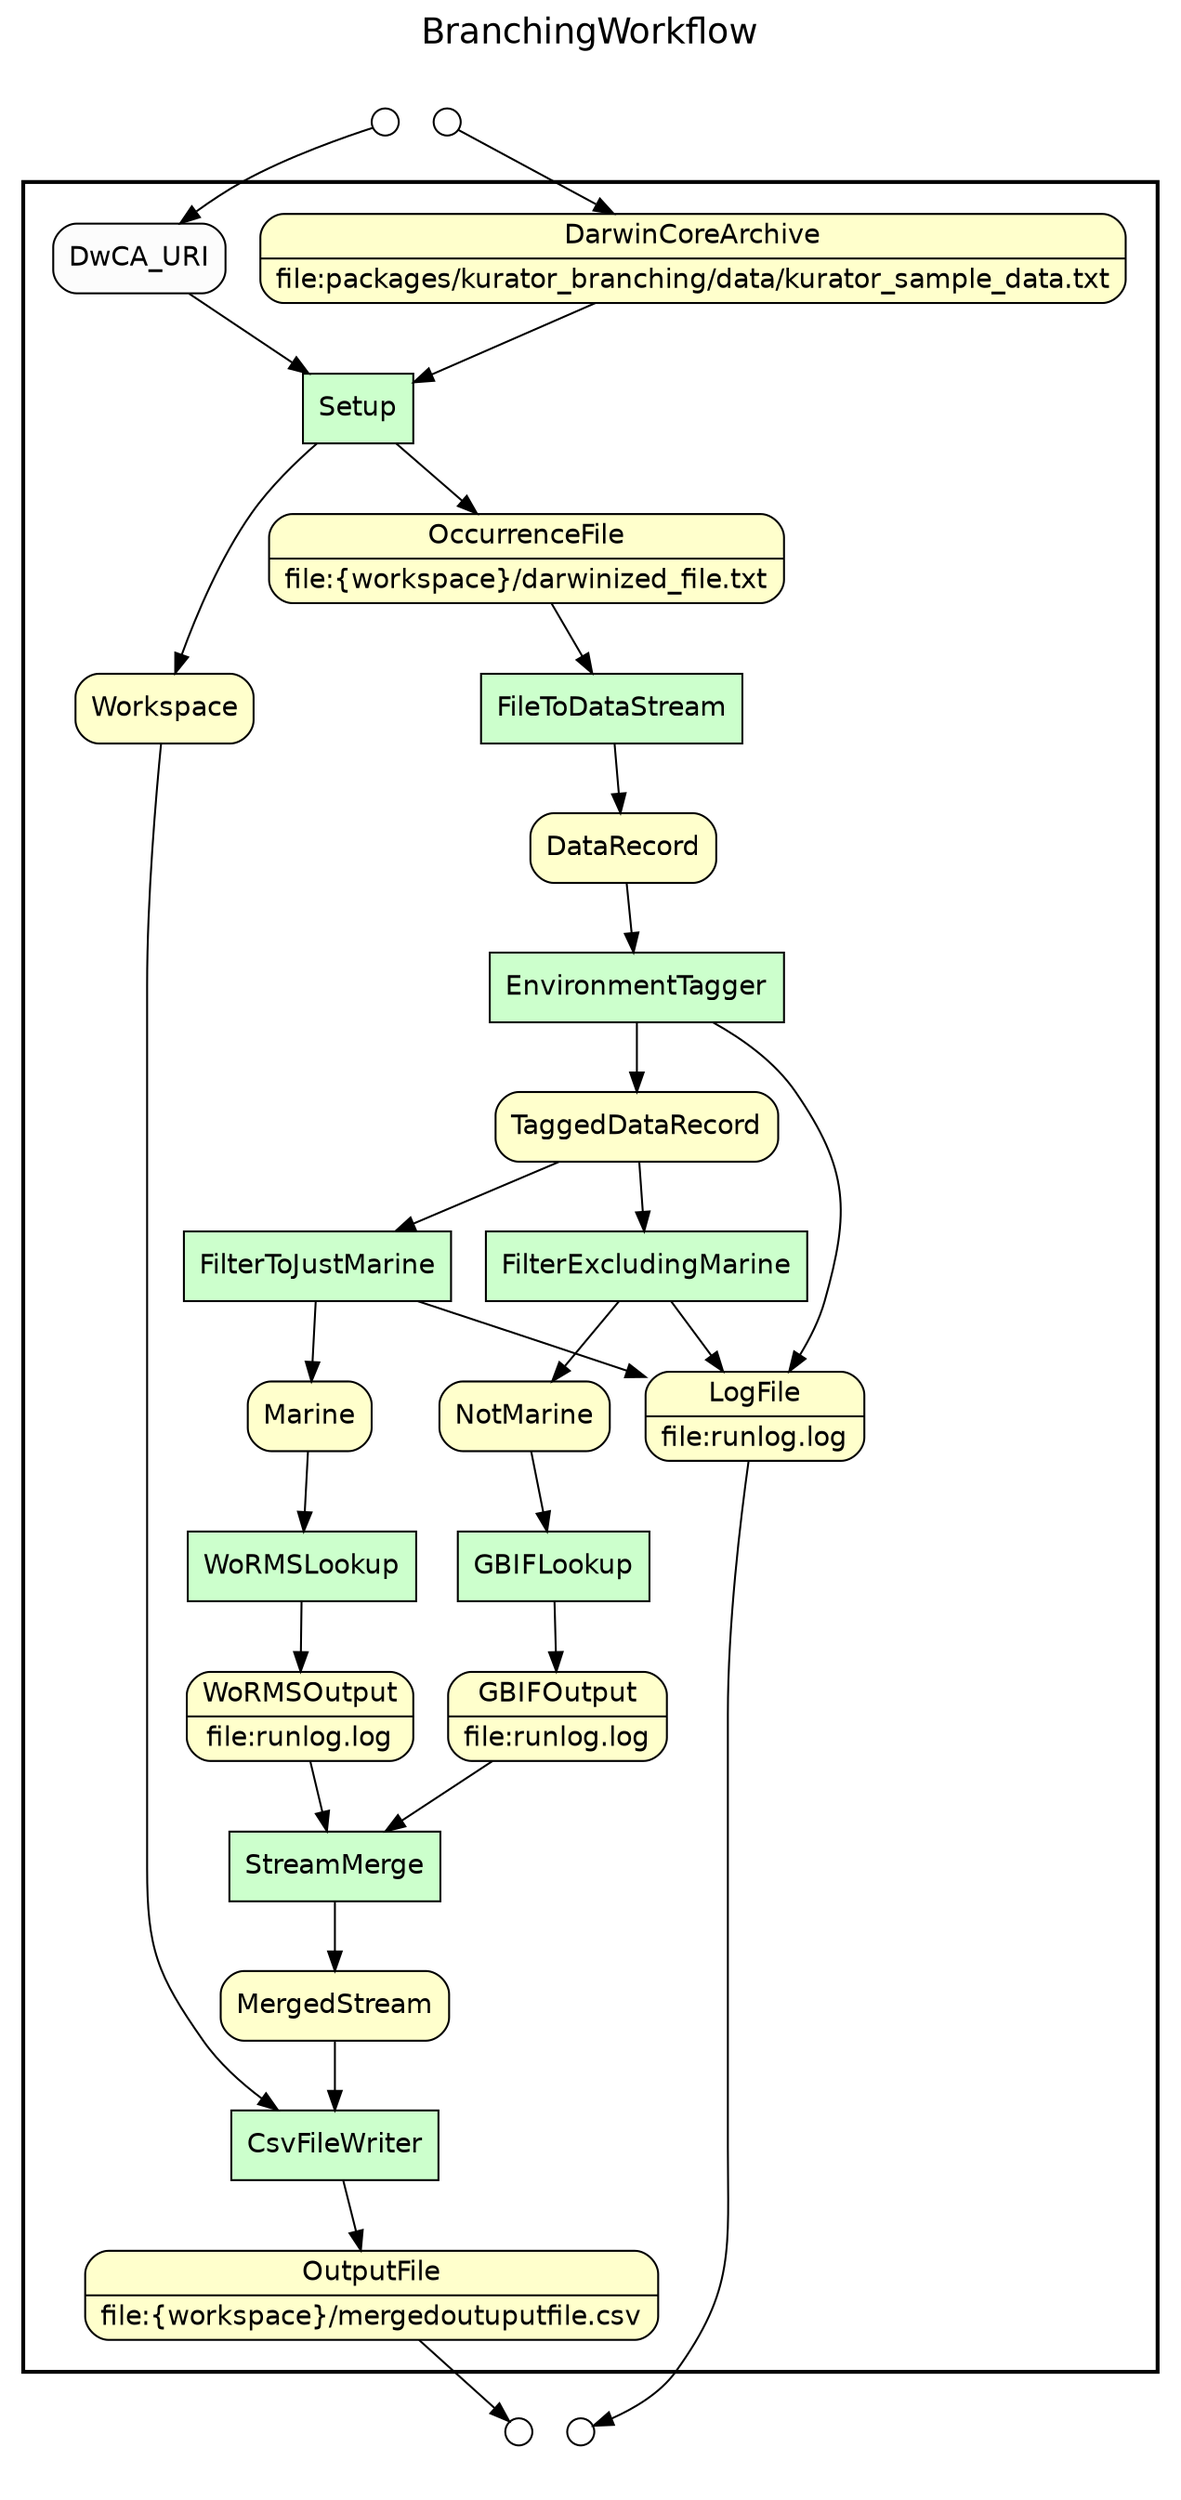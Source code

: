 
/* Start of top-level graph */
digraph Workflow {
rankdir=TB

/* Title for graph */
fontname=Helvetica; fontsize=18; labelloc=t
label=BranchingWorkflow

/* Start of double cluster for drawing box around nodes in workflow */
subgraph cluster_workflow_box_outer { label=""; color=black; penwidth=2
subgraph cluster_workflow_box_inner { label=""; penwidth=0

/* Style for nodes representing atomic programs in workflow */
node[shape=box style=filled fillcolor="#CCFFCC" peripheries=1 fontname=Helvetica]

/* Nodes representing atomic programs in workflow */
Setup
FileToDataStream
EnvironmentTagger
FilterToJustMarine
FilterExcludingMarine
WoRMSLookup
GBIFLookup
StreamMerge
CsvFileWriter

/* Style for nodes representing non-parameter data channels in workflow */
node[shape=box style="rounded,filled" fillcolor="#FFFFCC" peripheries=1 fontname=Helvetica]

/* Nodes for non-parameter data channels in workflow */
DarwinCoreArchive [shape=record rankdir=LR label="{<f0> DarwinCoreArchive |<f1> file\:packages/kurator_branching/data/kurator_sample_data.txt}"];
OccurrenceFile [shape=record rankdir=LR label="{<f0> OccurrenceFile |<f1> file\:\{workspace\}/darwinized_file.txt}"];
DataRecord
TaggedDataRecord
Marine
NotMarine
GBIFOutput [shape=record rankdir=LR label="{<f0> GBIFOutput |<f1> file\:runlog.log}"];
WoRMSOutput [shape=record rankdir=LR label="{<f0> WoRMSOutput |<f1> file\:runlog.log}"];
Workspace
MergedStream
OutputFile [shape=record rankdir=LR label="{<f0> OutputFile |<f1> file\:\{workspace\}/mergedoutuputfile.csv}"];
LogFile [shape=record rankdir=LR label="{<f0> LogFile |<f1> file\:runlog.log}"];

/* Style for nodes representing parameter channels in workflow */
node[shape=box style="rounded,filled" fillcolor="#FCFCFC" peripheries=1 fontname=Helvetica]

/* Nodes representing parameter channels in workflow */
DwCA_URI

/* Edges representing connections between programs and channels */
Setup -> Workspace
Setup -> OccurrenceFile
DwCA_URI -> Setup
DarwinCoreArchive -> Setup
FileToDataStream -> DataRecord
OccurrenceFile -> FileToDataStream
EnvironmentTagger -> LogFile
EnvironmentTagger -> TaggedDataRecord
DataRecord -> EnvironmentTagger
FilterToJustMarine -> LogFile
FilterToJustMarine -> Marine
TaggedDataRecord -> FilterToJustMarine
FilterExcludingMarine -> LogFile
FilterExcludingMarine -> NotMarine
TaggedDataRecord -> FilterExcludingMarine
WoRMSLookup -> WoRMSOutput
Marine -> WoRMSLookup
GBIFLookup -> GBIFOutput
NotMarine -> GBIFLookup
StreamMerge -> MergedStream
GBIFOutput -> StreamMerge
WoRMSOutput -> StreamMerge
CsvFileWriter -> OutputFile
Workspace -> CsvFileWriter
MergedStream -> CsvFileWriter

/* End of double cluster for drawing box around nodes in workflow */
}}

/* Hidden double-cluster for grouping workflow input ports */
subgraph cluster_input_ports_group_outer { label=""; penwidth=0
subgraph cluster_input_ports_group_inner { label=""; penwidth=0

/* Style for nodes representing workflow input ports */
node[shape=circle style="rounded,filled" fillcolor="#FFFFFF" peripheries=1 fontname=Helvetica width=0.2]

/* Nodes representing workflow input ports */
DwCA_URI_input_port [label=""]
DarwinCoreArchive_input_port [label=""]

/* End of double-cluster for grouping workflow input ports */
}}

/* Hidden double-cluster for grouping workflow output ports */
subgraph cluster_output_ports_group_outer { label=""; penwidth=0
subgraph cluster_output_ports_group_inner { label=""; penwidth=0

/* Style for nodes representing workflow output ports */
node[shape=circle style="rounded,filled" fillcolor="#FFFFFF" peripheries=1 fontname=Helvetica width=0.2]

/* Nodes representing workflow output ports */
OutputFile_output_port [label=""]
LogFile_output_port [label=""]

/* End of double-cluster for grouping workflow output ports */
}}

/* Edges from input ports to channels */
DwCA_URI_input_port -> DwCA_URI
DarwinCoreArchive_input_port -> DarwinCoreArchive

/* Edges from channels to output ports */
OutputFile -> OutputFile_output_port
LogFile -> LogFile_output_port

/* End of top-level graph */
}
